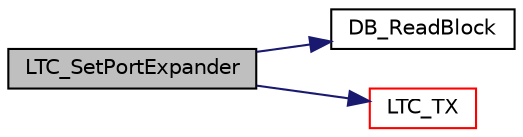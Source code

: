 digraph "LTC_SetPortExpander"
{
  edge [fontname="Helvetica",fontsize="10",labelfontname="Helvetica",labelfontsize="10"];
  node [fontname="Helvetica",fontsize="10",shape=record];
  rankdir="LR";
  Node374 [label="LTC_SetPortExpander",height=0.2,width=0.4,color="black", fillcolor="grey75", style="filled", fontcolor="black"];
  Node374 -> Node375 [color="midnightblue",fontsize="10",style="solid",fontname="Helvetica"];
  Node375 [label="DB_ReadBlock",height=0.2,width=0.4,color="black", fillcolor="white", style="filled",URL="$database_8c.html#a94356e609a13e483fa0c15465e154f34",tooltip="Reads a datablock in database by value. "];
  Node374 -> Node376 [color="midnightblue",fontsize="10",style="solid",fontname="Helvetica"];
  Node376 [label="LTC_TX",height=0.2,width=0.4,color="red", fillcolor="white", style="filled",URL="$ltc_8c.html#a66092dc4eb5b34b11d37701763836c41",tooltip="sends command and data to the LTC daisy-chain. "];
}
